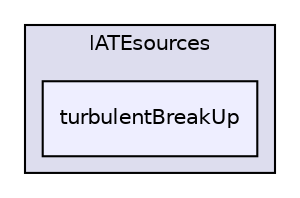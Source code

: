 digraph "applications/solvers/multiphase/twoPhaseEulerFoam/twoPhaseSystem/diameterModels/IATE/IATEsources/turbulentBreakUp" {
  bgcolor=transparent;
  compound=true
  node [ fontsize="10", fontname="Helvetica"];
  edge [ labelfontsize="10", labelfontname="Helvetica"];
  subgraph clusterdir_97c1c9bab2462ef6cb1398bf82c2b820 {
    graph [ bgcolor="#ddddee", pencolor="black", label="IATEsources" fontname="Helvetica", fontsize="10", URL="dir_97c1c9bab2462ef6cb1398bf82c2b820.html"]
  dir_8de514e50074159a08f6a11fef72ae6e [shape=box, label="turbulentBreakUp", style="filled", fillcolor="#eeeeff", pencolor="black", URL="dir_8de514e50074159a08f6a11fef72ae6e.html"];
  }
}
